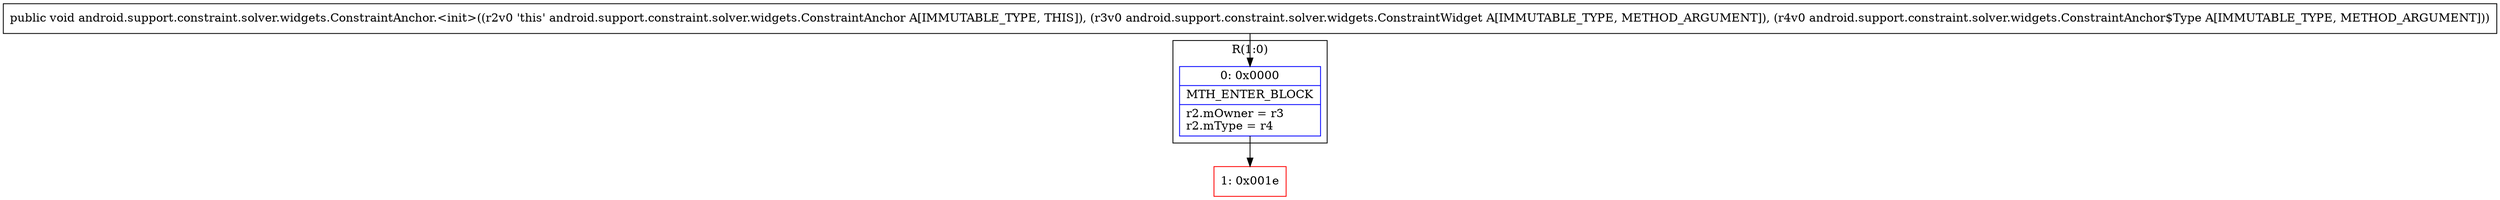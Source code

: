 digraph "CFG forandroid.support.constraint.solver.widgets.ConstraintAnchor.\<init\>(Landroid\/support\/constraint\/solver\/widgets\/ConstraintWidget;Landroid\/support\/constraint\/solver\/widgets\/ConstraintAnchor$Type;)V" {
subgraph cluster_Region_1252107966 {
label = "R(1:0)";
node [shape=record,color=blue];
Node_0 [shape=record,label="{0\:\ 0x0000|MTH_ENTER_BLOCK\l|r2.mOwner = r3\lr2.mType = r4\l}"];
}
Node_1 [shape=record,color=red,label="{1\:\ 0x001e}"];
MethodNode[shape=record,label="{public void android.support.constraint.solver.widgets.ConstraintAnchor.\<init\>((r2v0 'this' android.support.constraint.solver.widgets.ConstraintAnchor A[IMMUTABLE_TYPE, THIS]), (r3v0 android.support.constraint.solver.widgets.ConstraintWidget A[IMMUTABLE_TYPE, METHOD_ARGUMENT]), (r4v0 android.support.constraint.solver.widgets.ConstraintAnchor$Type A[IMMUTABLE_TYPE, METHOD_ARGUMENT])) }"];
MethodNode -> Node_0;
Node_0 -> Node_1;
}

